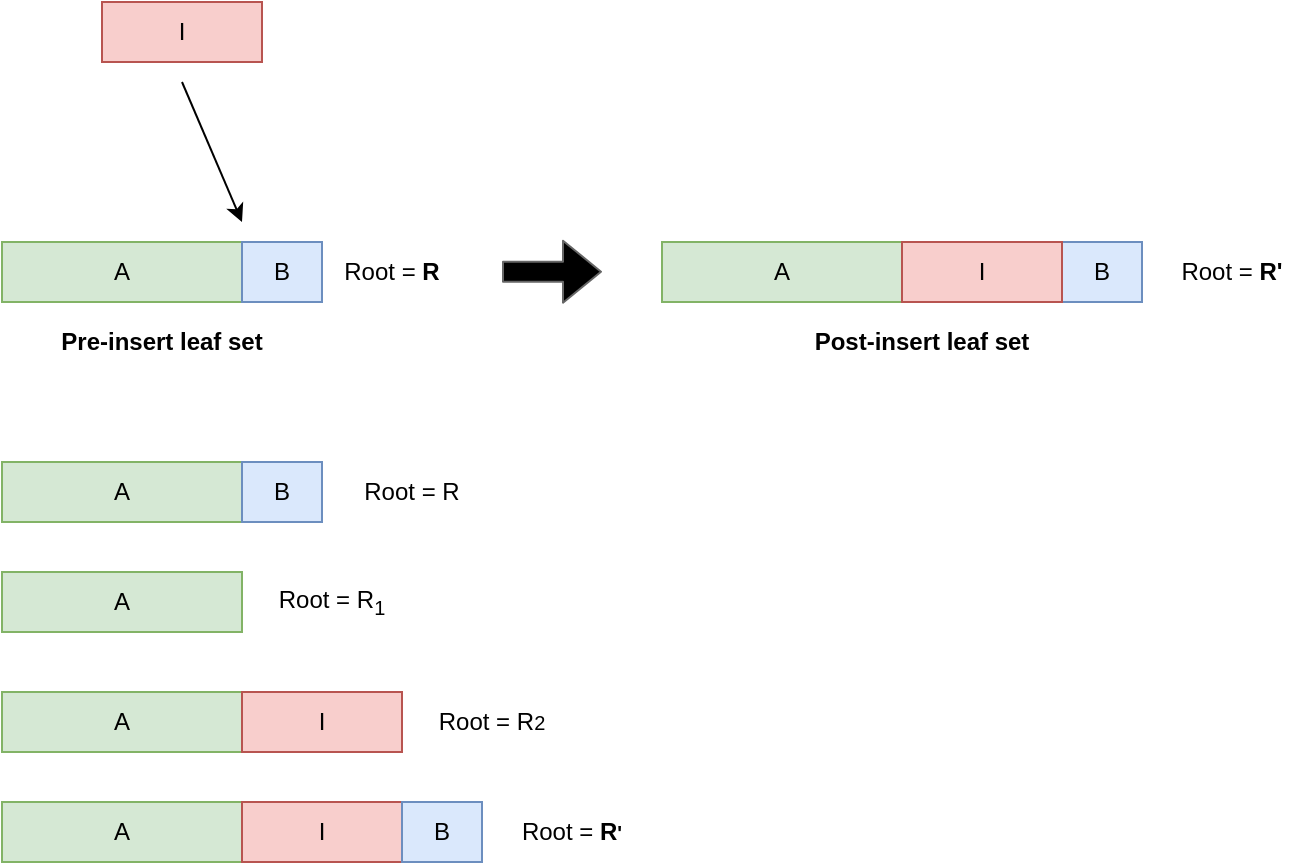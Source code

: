 <mxfile version="13.7.9"><diagram id="GzOgYw2bMC3IP-vDRVvN" name="Page-1"><mxGraphModel dx="1173" dy="662" grid="1" gridSize="10" guides="1" tooltips="1" connect="1" arrows="1" fold="1" page="1" pageScale="1" pageWidth="850" pageHeight="1100" math="0" shadow="0"><root><mxCell id="0"/><mxCell id="1" parent="0"/><mxCell id="M7ksQAXiXF-iJHhSI86F-1" value="A" style="rounded=0;whiteSpace=wrap;html=1;fillColor=#d5e8d4;strokeColor=#82b366;" vertex="1" parent="1"><mxGeometry x="110" y="170" width="120" height="30" as="geometry"/></mxCell><mxCell id="M7ksQAXiXF-iJHhSI86F-2" value="B" style="rounded=0;whiteSpace=wrap;html=1;fillColor=#dae8fc;strokeColor=#6c8ebf;" vertex="1" parent="1"><mxGeometry x="230" y="170" width="40" height="30" as="geometry"/></mxCell><mxCell id="M7ksQAXiXF-iJHhSI86F-3" value="A" style="rounded=0;whiteSpace=wrap;html=1;fillColor=#d5e8d4;strokeColor=#82b366;" vertex="1" parent="1"><mxGeometry x="440" y="170" width="120" height="30" as="geometry"/></mxCell><mxCell id="M7ksQAXiXF-iJHhSI86F-4" value="B" style="rounded=0;whiteSpace=wrap;html=1;fillColor=#dae8fc;strokeColor=#6c8ebf;" vertex="1" parent="1"><mxGeometry x="640" y="170" width="40" height="30" as="geometry"/></mxCell><mxCell id="M7ksQAXiXF-iJHhSI86F-5" value="I" style="rounded=0;whiteSpace=wrap;html=1;fillColor=#f8cecc;strokeColor=#b85450;" vertex="1" parent="1"><mxGeometry x="560" y="170" width="80" height="30" as="geometry"/></mxCell><mxCell id="M7ksQAXiXF-iJHhSI86F-6" value="Pre-insert leaf set" style="text;html=1;strokeColor=none;fillColor=none;align=center;verticalAlign=middle;whiteSpace=wrap;rounded=0;fontStyle=1" vertex="1" parent="1"><mxGeometry x="130" y="210" width="120" height="20" as="geometry"/></mxCell><mxCell id="M7ksQAXiXF-iJHhSI86F-7" value="Post-insert leaf set" style="text;html=1;strokeColor=none;fillColor=none;align=center;verticalAlign=middle;whiteSpace=wrap;rounded=0;fontStyle=1" vertex="1" parent="1"><mxGeometry x="480" y="210" width="180" height="20" as="geometry"/></mxCell><mxCell id="M7ksQAXiXF-iJHhSI86F-8" value="I" style="rounded=0;whiteSpace=wrap;html=1;fillColor=#f8cecc;strokeColor=#b85450;" vertex="1" parent="1"><mxGeometry x="160" y="50" width="80" height="30" as="geometry"/></mxCell><mxCell id="M7ksQAXiXF-iJHhSI86F-9" value="A" style="rounded=0;whiteSpace=wrap;html=1;fillColor=#d5e8d4;strokeColor=#82b366;" vertex="1" parent="1"><mxGeometry x="110" y="280" width="120" height="30" as="geometry"/></mxCell><mxCell id="M7ksQAXiXF-iJHhSI86F-10" value="B" style="rounded=0;whiteSpace=wrap;html=1;fillColor=#dae8fc;strokeColor=#6c8ebf;" vertex="1" parent="1"><mxGeometry x="230" y="280" width="40" height="30" as="geometry"/></mxCell><mxCell id="M7ksQAXiXF-iJHhSI86F-12" value="Root = &lt;b&gt;R&lt;/b&gt;" style="text;html=1;strokeColor=none;fillColor=none;align=center;verticalAlign=middle;whiteSpace=wrap;rounded=0;" vertex="1" parent="1"><mxGeometry x="270" y="175" width="70" height="20" as="geometry"/></mxCell><mxCell id="M7ksQAXiXF-iJHhSI86F-13" value="" style="endArrow=classic;html=1;" edge="1" parent="1"><mxGeometry width="50" height="50" relative="1" as="geometry"><mxPoint x="200" y="90" as="sourcePoint"/><mxPoint x="230" y="160" as="targetPoint"/></mxGeometry></mxCell><mxCell id="M7ksQAXiXF-iJHhSI86F-15" value="A" style="rounded=0;whiteSpace=wrap;html=1;fillColor=#d5e8d4;strokeColor=#82b366;" vertex="1" parent="1"><mxGeometry x="110" y="335" width="120" height="30" as="geometry"/></mxCell><mxCell id="M7ksQAXiXF-iJHhSI86F-19" value="Root = R" style="text;html=1;strokeColor=none;fillColor=none;align=center;verticalAlign=middle;whiteSpace=wrap;rounded=0;" vertex="1" parent="1"><mxGeometry x="280" y="285" width="70" height="20" as="geometry"/></mxCell><mxCell id="M7ksQAXiXF-iJHhSI86F-21" value="Root = R&lt;sub&gt;1&lt;/sub&gt;" style="text;html=1;strokeColor=none;fillColor=none;align=center;verticalAlign=middle;whiteSpace=wrap;rounded=0;" vertex="1" parent="1"><mxGeometry x="240" y="340" width="70" height="20" as="geometry"/></mxCell><mxCell id="M7ksQAXiXF-iJHhSI86F-22" value="A" style="rounded=0;whiteSpace=wrap;html=1;fillColor=#d5e8d4;strokeColor=#82b366;" vertex="1" parent="1"><mxGeometry x="110" y="395" width="120" height="30" as="geometry"/></mxCell><mxCell id="M7ksQAXiXF-iJHhSI86F-23" value="Root = R&lt;span style=&quot;font-size: 10px&quot;&gt;2&lt;/span&gt;" style="text;html=1;strokeColor=none;fillColor=none;align=center;verticalAlign=middle;whiteSpace=wrap;rounded=0;" vertex="1" parent="1"><mxGeometry x="320" y="400" width="70" height="20" as="geometry"/></mxCell><mxCell id="M7ksQAXiXF-iJHhSI86F-25" value="I" style="rounded=0;whiteSpace=wrap;html=1;fillColor=#f8cecc;strokeColor=#b85450;" vertex="1" parent="1"><mxGeometry x="230" y="395" width="80" height="30" as="geometry"/></mxCell><mxCell id="M7ksQAXiXF-iJHhSI86F-26" value="A" style="rounded=0;whiteSpace=wrap;html=1;fillColor=#d5e8d4;strokeColor=#82b366;" vertex="1" parent="1"><mxGeometry x="110" y="450" width="120" height="30" as="geometry"/></mxCell><mxCell id="M7ksQAXiXF-iJHhSI86F-27" value="Root = &lt;b&gt;R&lt;span style=&quot;font-size: 10px&quot;&gt;'&lt;/span&gt;&lt;/b&gt;" style="text;html=1;strokeColor=none;fillColor=none;align=center;verticalAlign=middle;whiteSpace=wrap;rounded=0;" vertex="1" parent="1"><mxGeometry x="360" y="455" width="70" height="20" as="geometry"/></mxCell><mxCell id="M7ksQAXiXF-iJHhSI86F-29" value="I" style="rounded=0;whiteSpace=wrap;html=1;fillColor=#f8cecc;strokeColor=#b85450;" vertex="1" parent="1"><mxGeometry x="230" y="450" width="80" height="30" as="geometry"/></mxCell><mxCell id="M7ksQAXiXF-iJHhSI86F-30" value="B" style="rounded=0;whiteSpace=wrap;html=1;fillColor=#dae8fc;strokeColor=#6c8ebf;" vertex="1" parent="1"><mxGeometry x="310" y="450" width="40" height="30" as="geometry"/></mxCell><mxCell id="M7ksQAXiXF-iJHhSI86F-31" value="" style="shape=flexArrow;endArrow=classic;html=1;strokeColor=#666666;fillColor=#000000;" edge="1" parent="1"><mxGeometry width="50" height="50" relative="1" as="geometry"><mxPoint x="360" y="184.83" as="sourcePoint"/><mxPoint x="410" y="184.83" as="targetPoint"/></mxGeometry></mxCell><mxCell id="M7ksQAXiXF-iJHhSI86F-32" value="Root = &lt;b&gt;R'&lt;/b&gt;" style="text;html=1;strokeColor=none;fillColor=none;align=center;verticalAlign=middle;whiteSpace=wrap;rounded=0;" vertex="1" parent="1"><mxGeometry x="690" y="175" width="70" height="20" as="geometry"/></mxCell></root></mxGraphModel></diagram></mxfile>
